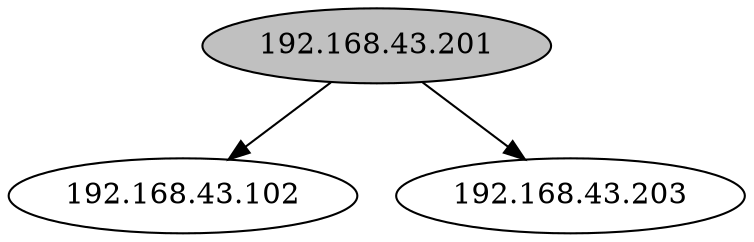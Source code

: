 digraph DAG {
S0[label="192.168.43.201",fillcolor=grey,style=filled];
S1[label="192.168.43.102"];
S0[label="192.168.43.201",fillcolor=grey,style=filled];
S3[label="192.168.43.203"];
S0 -> S1
S0 -> S3
}